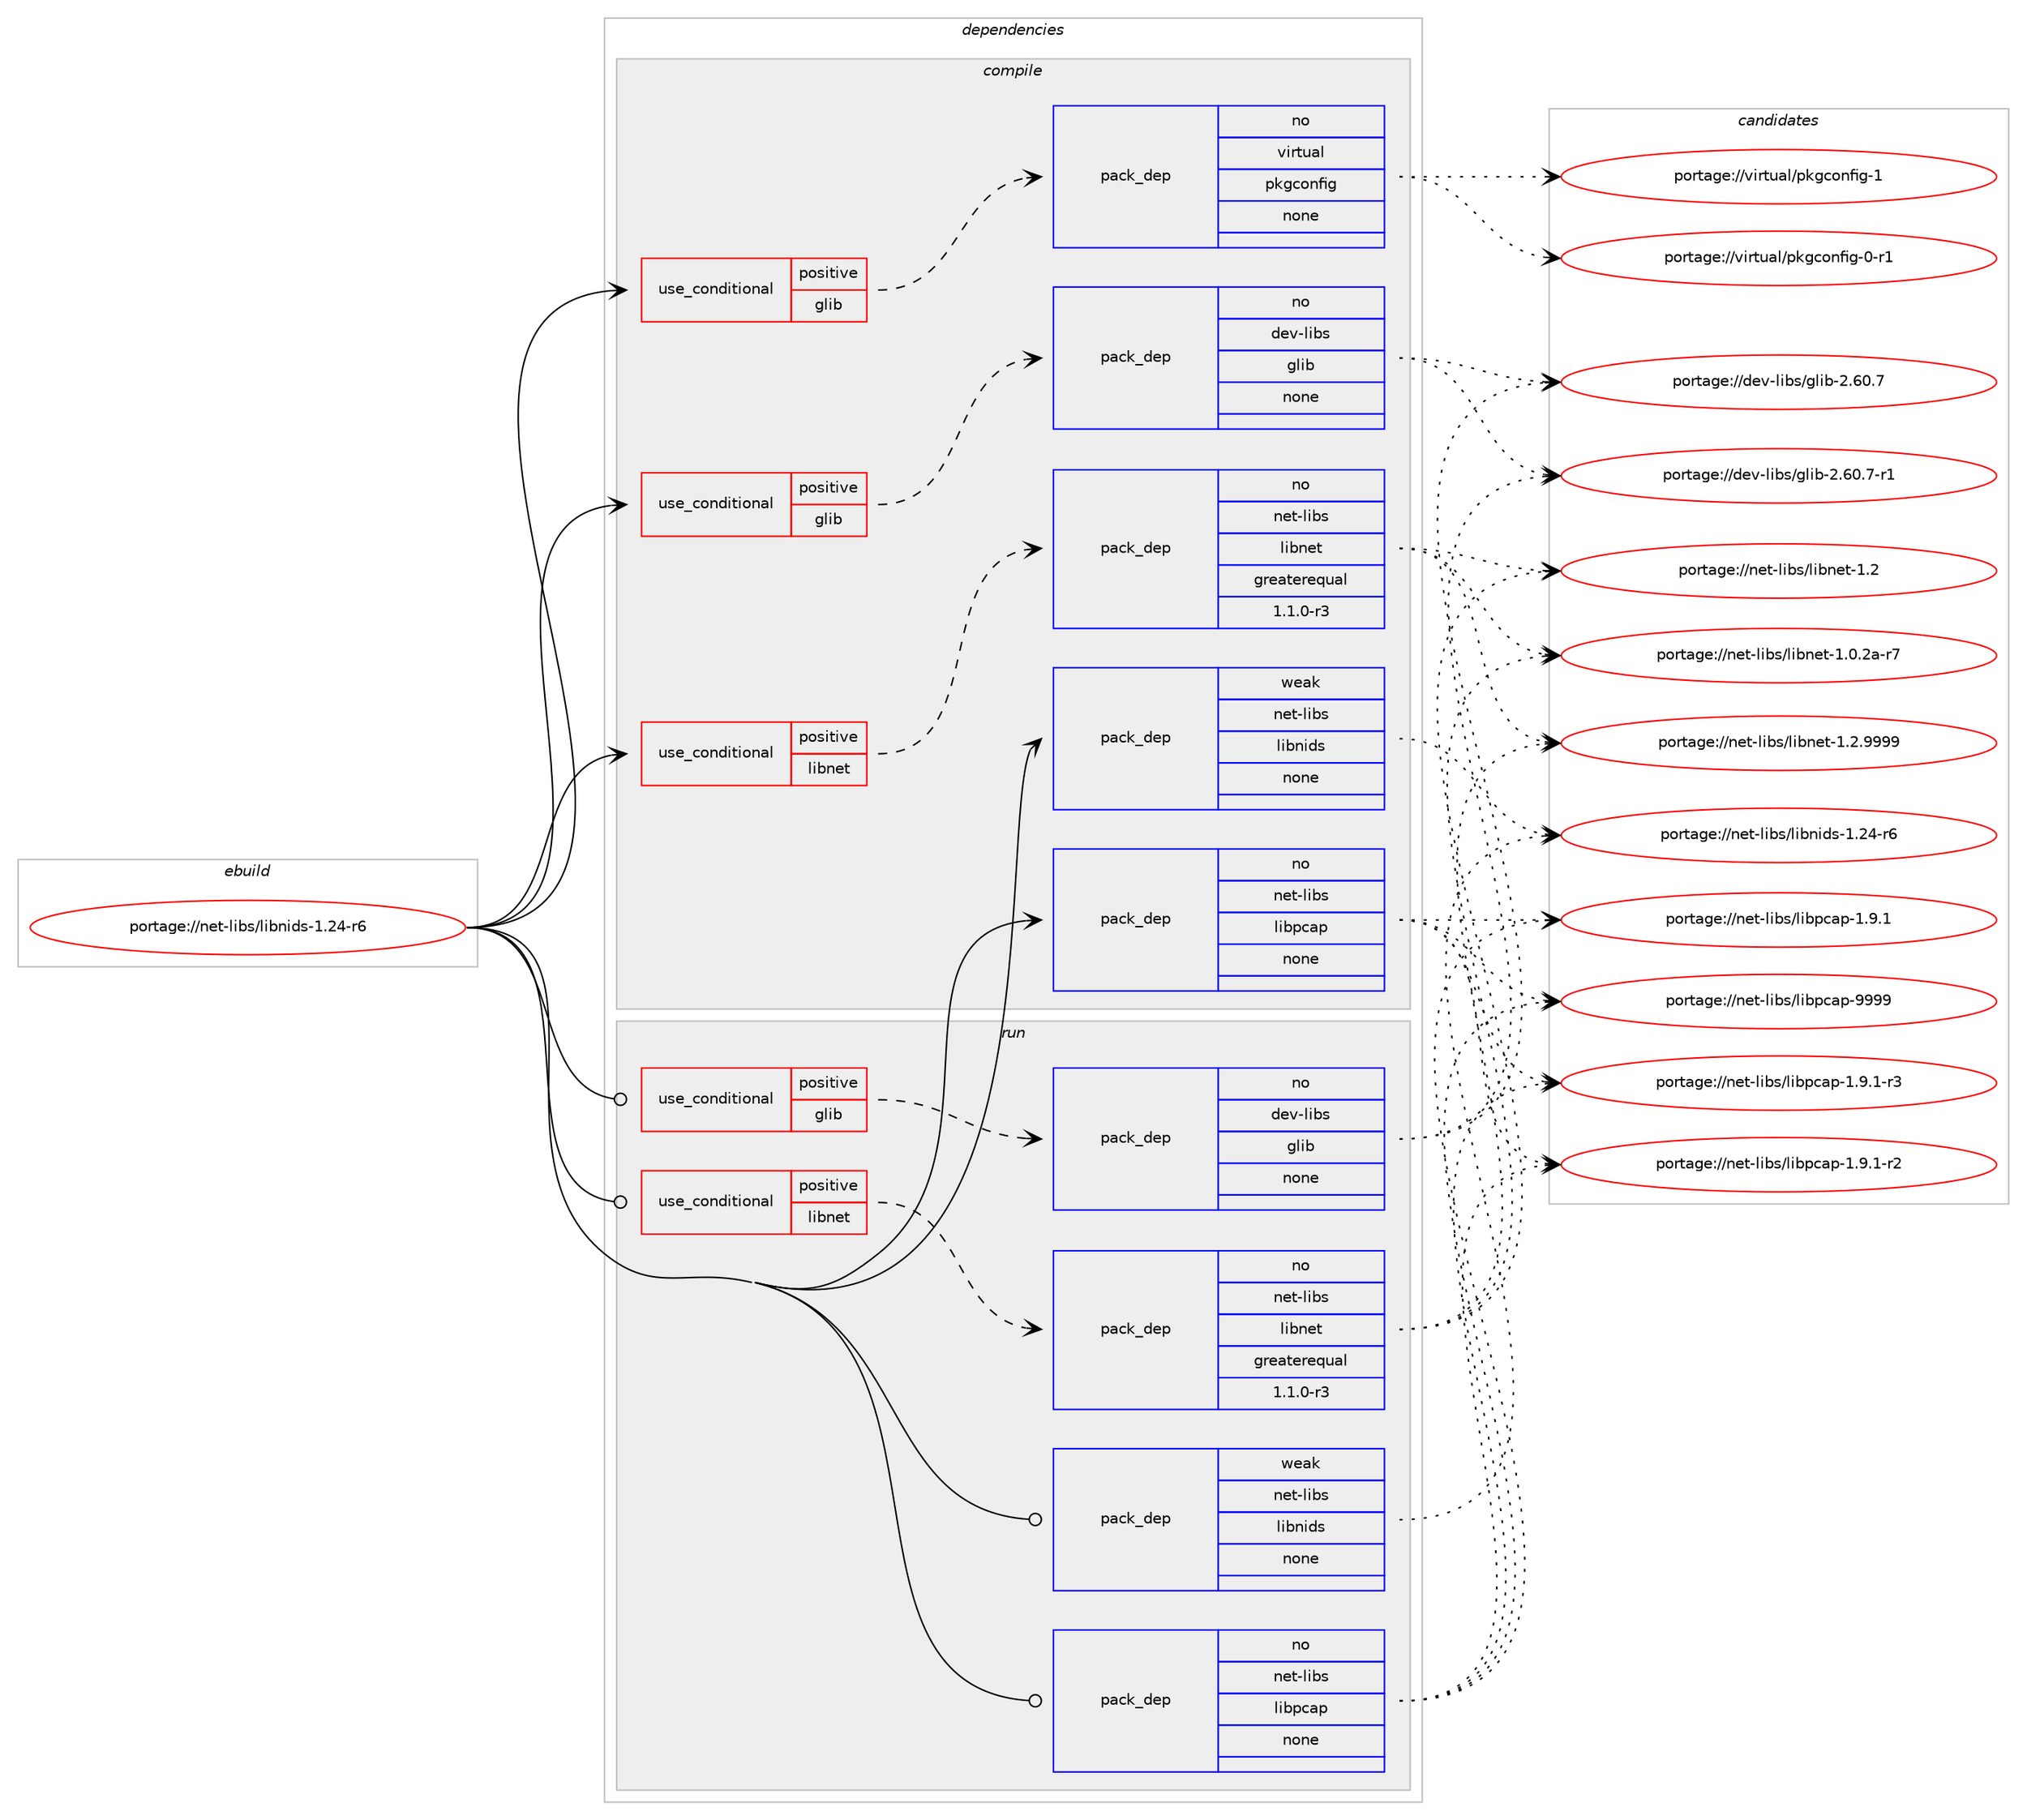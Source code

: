 digraph prolog {

# *************
# Graph options
# *************

newrank=true;
concentrate=true;
compound=true;
graph [rankdir=LR,fontname=Helvetica,fontsize=10,ranksep=1.5];#, ranksep=2.5, nodesep=0.2];
edge  [arrowhead=vee];
node  [fontname=Helvetica,fontsize=10];

# **********
# The ebuild
# **********

subgraph cluster_leftcol {
color=gray;
rank=same;
label=<<i>ebuild</i>>;
id [label="portage://net-libs/libnids-1.24-r6", color=red, width=4, href="../net-libs/libnids-1.24-r6.svg"];
}

# ****************
# The dependencies
# ****************

subgraph cluster_midcol {
color=gray;
label=<<i>dependencies</i>>;
subgraph cluster_compile {
fillcolor="#eeeeee";
style=filled;
label=<<i>compile</i>>;
subgraph cond28816 {
dependency134351 [label=<<TABLE BORDER="0" CELLBORDER="1" CELLSPACING="0" CELLPADDING="4"><TR><TD ROWSPAN="3" CELLPADDING="10">use_conditional</TD></TR><TR><TD>positive</TD></TR><TR><TD>glib</TD></TR></TABLE>>, shape=none, color=red];
subgraph pack103286 {
dependency134352 [label=<<TABLE BORDER="0" CELLBORDER="1" CELLSPACING="0" CELLPADDING="4" WIDTH="220"><TR><TD ROWSPAN="6" CELLPADDING="30">pack_dep</TD></TR><TR><TD WIDTH="110">no</TD></TR><TR><TD>dev-libs</TD></TR><TR><TD>glib</TD></TR><TR><TD>none</TD></TR><TR><TD></TD></TR></TABLE>>, shape=none, color=blue];
}
dependency134351:e -> dependency134352:w [weight=20,style="dashed",arrowhead="vee"];
}
id:e -> dependency134351:w [weight=20,style="solid",arrowhead="vee"];
subgraph cond28817 {
dependency134353 [label=<<TABLE BORDER="0" CELLBORDER="1" CELLSPACING="0" CELLPADDING="4"><TR><TD ROWSPAN="3" CELLPADDING="10">use_conditional</TD></TR><TR><TD>positive</TD></TR><TR><TD>glib</TD></TR></TABLE>>, shape=none, color=red];
subgraph pack103287 {
dependency134354 [label=<<TABLE BORDER="0" CELLBORDER="1" CELLSPACING="0" CELLPADDING="4" WIDTH="220"><TR><TD ROWSPAN="6" CELLPADDING="30">pack_dep</TD></TR><TR><TD WIDTH="110">no</TD></TR><TR><TD>virtual</TD></TR><TR><TD>pkgconfig</TD></TR><TR><TD>none</TD></TR><TR><TD></TD></TR></TABLE>>, shape=none, color=blue];
}
dependency134353:e -> dependency134354:w [weight=20,style="dashed",arrowhead="vee"];
}
id:e -> dependency134353:w [weight=20,style="solid",arrowhead="vee"];
subgraph cond28818 {
dependency134355 [label=<<TABLE BORDER="0" CELLBORDER="1" CELLSPACING="0" CELLPADDING="4"><TR><TD ROWSPAN="3" CELLPADDING="10">use_conditional</TD></TR><TR><TD>positive</TD></TR><TR><TD>libnet</TD></TR></TABLE>>, shape=none, color=red];
subgraph pack103288 {
dependency134356 [label=<<TABLE BORDER="0" CELLBORDER="1" CELLSPACING="0" CELLPADDING="4" WIDTH="220"><TR><TD ROWSPAN="6" CELLPADDING="30">pack_dep</TD></TR><TR><TD WIDTH="110">no</TD></TR><TR><TD>net-libs</TD></TR><TR><TD>libnet</TD></TR><TR><TD>greaterequal</TD></TR><TR><TD>1.1.0-r3</TD></TR></TABLE>>, shape=none, color=blue];
}
dependency134355:e -> dependency134356:w [weight=20,style="dashed",arrowhead="vee"];
}
id:e -> dependency134355:w [weight=20,style="solid",arrowhead="vee"];
subgraph pack103289 {
dependency134357 [label=<<TABLE BORDER="0" CELLBORDER="1" CELLSPACING="0" CELLPADDING="4" WIDTH="220"><TR><TD ROWSPAN="6" CELLPADDING="30">pack_dep</TD></TR><TR><TD WIDTH="110">no</TD></TR><TR><TD>net-libs</TD></TR><TR><TD>libpcap</TD></TR><TR><TD>none</TD></TR><TR><TD></TD></TR></TABLE>>, shape=none, color=blue];
}
id:e -> dependency134357:w [weight=20,style="solid",arrowhead="vee"];
subgraph pack103290 {
dependency134358 [label=<<TABLE BORDER="0" CELLBORDER="1" CELLSPACING="0" CELLPADDING="4" WIDTH="220"><TR><TD ROWSPAN="6" CELLPADDING="30">pack_dep</TD></TR><TR><TD WIDTH="110">weak</TD></TR><TR><TD>net-libs</TD></TR><TR><TD>libnids</TD></TR><TR><TD>none</TD></TR><TR><TD></TD></TR></TABLE>>, shape=none, color=blue];
}
id:e -> dependency134358:w [weight=20,style="solid",arrowhead="vee"];
}
subgraph cluster_compileandrun {
fillcolor="#eeeeee";
style=filled;
label=<<i>compile and run</i>>;
}
subgraph cluster_run {
fillcolor="#eeeeee";
style=filled;
label=<<i>run</i>>;
subgraph cond28819 {
dependency134359 [label=<<TABLE BORDER="0" CELLBORDER="1" CELLSPACING="0" CELLPADDING="4"><TR><TD ROWSPAN="3" CELLPADDING="10">use_conditional</TD></TR><TR><TD>positive</TD></TR><TR><TD>glib</TD></TR></TABLE>>, shape=none, color=red];
subgraph pack103291 {
dependency134360 [label=<<TABLE BORDER="0" CELLBORDER="1" CELLSPACING="0" CELLPADDING="4" WIDTH="220"><TR><TD ROWSPAN="6" CELLPADDING="30">pack_dep</TD></TR><TR><TD WIDTH="110">no</TD></TR><TR><TD>dev-libs</TD></TR><TR><TD>glib</TD></TR><TR><TD>none</TD></TR><TR><TD></TD></TR></TABLE>>, shape=none, color=blue];
}
dependency134359:e -> dependency134360:w [weight=20,style="dashed",arrowhead="vee"];
}
id:e -> dependency134359:w [weight=20,style="solid",arrowhead="odot"];
subgraph cond28820 {
dependency134361 [label=<<TABLE BORDER="0" CELLBORDER="1" CELLSPACING="0" CELLPADDING="4"><TR><TD ROWSPAN="3" CELLPADDING="10">use_conditional</TD></TR><TR><TD>positive</TD></TR><TR><TD>libnet</TD></TR></TABLE>>, shape=none, color=red];
subgraph pack103292 {
dependency134362 [label=<<TABLE BORDER="0" CELLBORDER="1" CELLSPACING="0" CELLPADDING="4" WIDTH="220"><TR><TD ROWSPAN="6" CELLPADDING="30">pack_dep</TD></TR><TR><TD WIDTH="110">no</TD></TR><TR><TD>net-libs</TD></TR><TR><TD>libnet</TD></TR><TR><TD>greaterequal</TD></TR><TR><TD>1.1.0-r3</TD></TR></TABLE>>, shape=none, color=blue];
}
dependency134361:e -> dependency134362:w [weight=20,style="dashed",arrowhead="vee"];
}
id:e -> dependency134361:w [weight=20,style="solid",arrowhead="odot"];
subgraph pack103293 {
dependency134363 [label=<<TABLE BORDER="0" CELLBORDER="1" CELLSPACING="0" CELLPADDING="4" WIDTH="220"><TR><TD ROWSPAN="6" CELLPADDING="30">pack_dep</TD></TR><TR><TD WIDTH="110">no</TD></TR><TR><TD>net-libs</TD></TR><TR><TD>libpcap</TD></TR><TR><TD>none</TD></TR><TR><TD></TD></TR></TABLE>>, shape=none, color=blue];
}
id:e -> dependency134363:w [weight=20,style="solid",arrowhead="odot"];
subgraph pack103294 {
dependency134364 [label=<<TABLE BORDER="0" CELLBORDER="1" CELLSPACING="0" CELLPADDING="4" WIDTH="220"><TR><TD ROWSPAN="6" CELLPADDING="30">pack_dep</TD></TR><TR><TD WIDTH="110">weak</TD></TR><TR><TD>net-libs</TD></TR><TR><TD>libnids</TD></TR><TR><TD>none</TD></TR><TR><TD></TD></TR></TABLE>>, shape=none, color=blue];
}
id:e -> dependency134364:w [weight=20,style="solid",arrowhead="odot"];
}
}

# **************
# The candidates
# **************

subgraph cluster_choices {
rank=same;
color=gray;
label=<<i>candidates</i>>;

subgraph choice103286 {
color=black;
nodesep=1;
choice10010111845108105981154710310810598455046544846554511449 [label="portage://dev-libs/glib-2.60.7-r1", color=red, width=4,href="../dev-libs/glib-2.60.7-r1.svg"];
choice1001011184510810598115471031081059845504654484655 [label="portage://dev-libs/glib-2.60.7", color=red, width=4,href="../dev-libs/glib-2.60.7.svg"];
dependency134352:e -> choice10010111845108105981154710310810598455046544846554511449:w [style=dotted,weight="100"];
dependency134352:e -> choice1001011184510810598115471031081059845504654484655:w [style=dotted,weight="100"];
}
subgraph choice103287 {
color=black;
nodesep=1;
choice1181051141161179710847112107103991111101021051034549 [label="portage://virtual/pkgconfig-1", color=red, width=4,href="../virtual/pkgconfig-1.svg"];
choice11810511411611797108471121071039911111010210510345484511449 [label="portage://virtual/pkgconfig-0-r1", color=red, width=4,href="../virtual/pkgconfig-0-r1.svg"];
dependency134354:e -> choice1181051141161179710847112107103991111101021051034549:w [style=dotted,weight="100"];
dependency134354:e -> choice11810511411611797108471121071039911111010210510345484511449:w [style=dotted,weight="100"];
}
subgraph choice103288 {
color=black;
nodesep=1;
choice11010111645108105981154710810598110101116454946504657575757 [label="portage://net-libs/libnet-1.2.9999", color=red, width=4,href="../net-libs/libnet-1.2.9999.svg"];
choice1101011164510810598115471081059811010111645494650 [label="portage://net-libs/libnet-1.2", color=red, width=4,href="../net-libs/libnet-1.2.svg"];
choice11010111645108105981154710810598110101116454946484650974511455 [label="portage://net-libs/libnet-1.0.2a-r7", color=red, width=4,href="../net-libs/libnet-1.0.2a-r7.svg"];
dependency134356:e -> choice11010111645108105981154710810598110101116454946504657575757:w [style=dotted,weight="100"];
dependency134356:e -> choice1101011164510810598115471081059811010111645494650:w [style=dotted,weight="100"];
dependency134356:e -> choice11010111645108105981154710810598110101116454946484650974511455:w [style=dotted,weight="100"];
}
subgraph choice103289 {
color=black;
nodesep=1;
choice1101011164510810598115471081059811299971124557575757 [label="portage://net-libs/libpcap-9999", color=red, width=4,href="../net-libs/libpcap-9999.svg"];
choice1101011164510810598115471081059811299971124549465746494511451 [label="portage://net-libs/libpcap-1.9.1-r3", color=red, width=4,href="../net-libs/libpcap-1.9.1-r3.svg"];
choice1101011164510810598115471081059811299971124549465746494511450 [label="portage://net-libs/libpcap-1.9.1-r2", color=red, width=4,href="../net-libs/libpcap-1.9.1-r2.svg"];
choice110101116451081059811547108105981129997112454946574649 [label="portage://net-libs/libpcap-1.9.1", color=red, width=4,href="../net-libs/libpcap-1.9.1.svg"];
dependency134357:e -> choice1101011164510810598115471081059811299971124557575757:w [style=dotted,weight="100"];
dependency134357:e -> choice1101011164510810598115471081059811299971124549465746494511451:w [style=dotted,weight="100"];
dependency134357:e -> choice1101011164510810598115471081059811299971124549465746494511450:w [style=dotted,weight="100"];
dependency134357:e -> choice110101116451081059811547108105981129997112454946574649:w [style=dotted,weight="100"];
}
subgraph choice103290 {
color=black;
nodesep=1;
choice1101011164510810598115471081059811010510011545494650524511454 [label="portage://net-libs/libnids-1.24-r6", color=red, width=4,href="../net-libs/libnids-1.24-r6.svg"];
dependency134358:e -> choice1101011164510810598115471081059811010510011545494650524511454:w [style=dotted,weight="100"];
}
subgraph choice103291 {
color=black;
nodesep=1;
choice10010111845108105981154710310810598455046544846554511449 [label="portage://dev-libs/glib-2.60.7-r1", color=red, width=4,href="../dev-libs/glib-2.60.7-r1.svg"];
choice1001011184510810598115471031081059845504654484655 [label="portage://dev-libs/glib-2.60.7", color=red, width=4,href="../dev-libs/glib-2.60.7.svg"];
dependency134360:e -> choice10010111845108105981154710310810598455046544846554511449:w [style=dotted,weight="100"];
dependency134360:e -> choice1001011184510810598115471031081059845504654484655:w [style=dotted,weight="100"];
}
subgraph choice103292 {
color=black;
nodesep=1;
choice11010111645108105981154710810598110101116454946504657575757 [label="portage://net-libs/libnet-1.2.9999", color=red, width=4,href="../net-libs/libnet-1.2.9999.svg"];
choice1101011164510810598115471081059811010111645494650 [label="portage://net-libs/libnet-1.2", color=red, width=4,href="../net-libs/libnet-1.2.svg"];
choice11010111645108105981154710810598110101116454946484650974511455 [label="portage://net-libs/libnet-1.0.2a-r7", color=red, width=4,href="../net-libs/libnet-1.0.2a-r7.svg"];
dependency134362:e -> choice11010111645108105981154710810598110101116454946504657575757:w [style=dotted,weight="100"];
dependency134362:e -> choice1101011164510810598115471081059811010111645494650:w [style=dotted,weight="100"];
dependency134362:e -> choice11010111645108105981154710810598110101116454946484650974511455:w [style=dotted,weight="100"];
}
subgraph choice103293 {
color=black;
nodesep=1;
choice1101011164510810598115471081059811299971124557575757 [label="portage://net-libs/libpcap-9999", color=red, width=4,href="../net-libs/libpcap-9999.svg"];
choice1101011164510810598115471081059811299971124549465746494511451 [label="portage://net-libs/libpcap-1.9.1-r3", color=red, width=4,href="../net-libs/libpcap-1.9.1-r3.svg"];
choice1101011164510810598115471081059811299971124549465746494511450 [label="portage://net-libs/libpcap-1.9.1-r2", color=red, width=4,href="../net-libs/libpcap-1.9.1-r2.svg"];
choice110101116451081059811547108105981129997112454946574649 [label="portage://net-libs/libpcap-1.9.1", color=red, width=4,href="../net-libs/libpcap-1.9.1.svg"];
dependency134363:e -> choice1101011164510810598115471081059811299971124557575757:w [style=dotted,weight="100"];
dependency134363:e -> choice1101011164510810598115471081059811299971124549465746494511451:w [style=dotted,weight="100"];
dependency134363:e -> choice1101011164510810598115471081059811299971124549465746494511450:w [style=dotted,weight="100"];
dependency134363:e -> choice110101116451081059811547108105981129997112454946574649:w [style=dotted,weight="100"];
}
subgraph choice103294 {
color=black;
nodesep=1;
choice1101011164510810598115471081059811010510011545494650524511454 [label="portage://net-libs/libnids-1.24-r6", color=red, width=4,href="../net-libs/libnids-1.24-r6.svg"];
dependency134364:e -> choice1101011164510810598115471081059811010510011545494650524511454:w [style=dotted,weight="100"];
}
}

}
